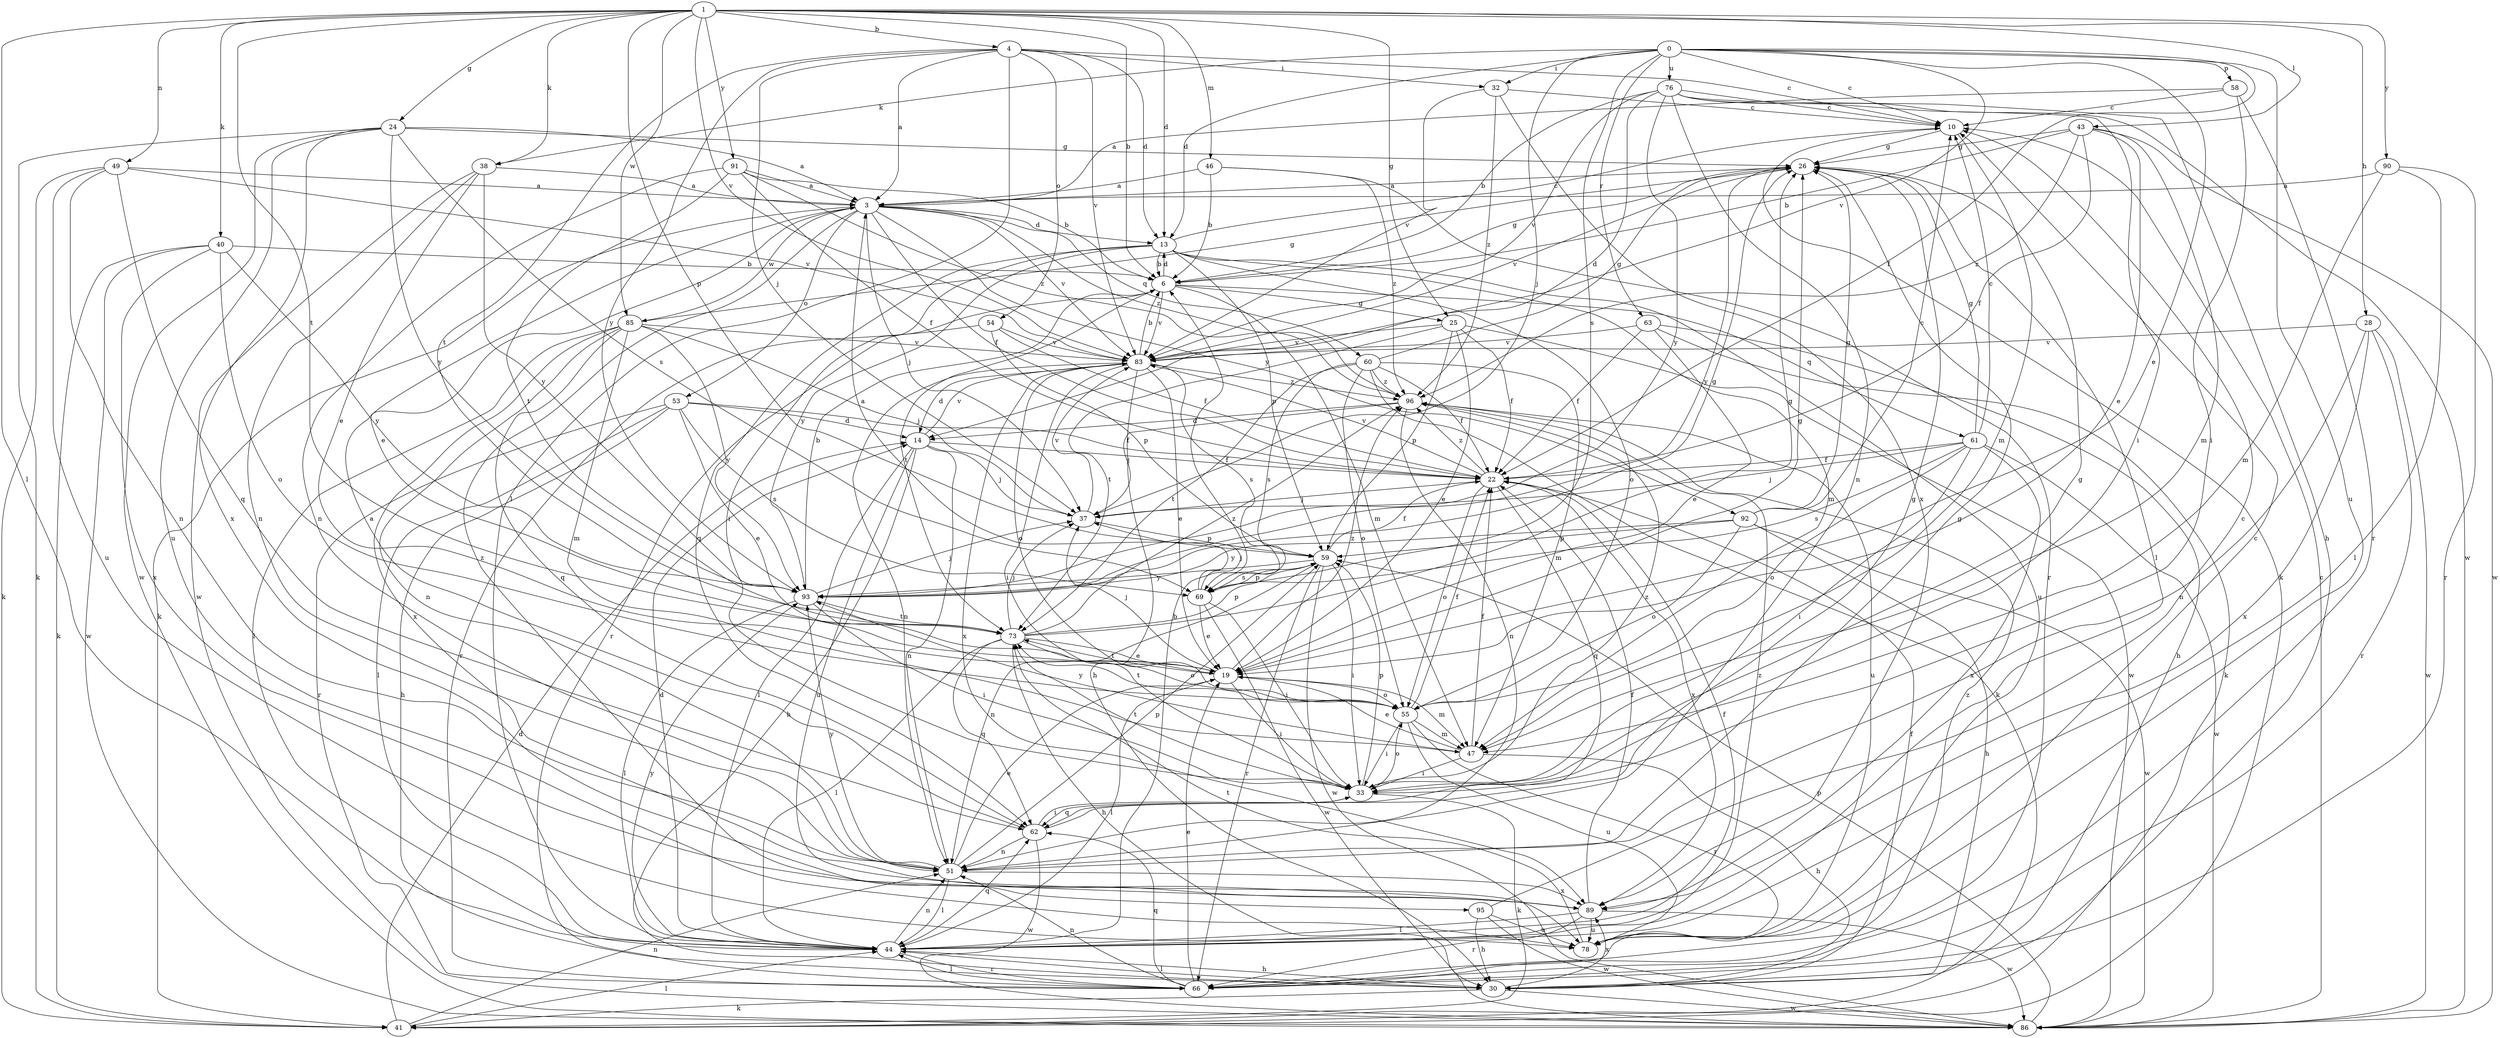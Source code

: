 strict digraph  {
0;
1;
3;
4;
6;
10;
13;
14;
19;
22;
24;
25;
26;
28;
30;
32;
33;
37;
38;
40;
41;
43;
44;
46;
47;
49;
51;
53;
54;
55;
58;
59;
60;
61;
62;
63;
66;
69;
73;
76;
78;
83;
85;
86;
89;
90;
91;
92;
93;
95;
96;
0 -> 10  [label=c];
0 -> 13  [label=d];
0 -> 19  [label=e];
0 -> 22  [label=f];
0 -> 32  [label=i];
0 -> 37  [label=j];
0 -> 38  [label=k];
0 -> 58  [label=p];
0 -> 63  [label=r];
0 -> 69  [label=s];
0 -> 76  [label=u];
0 -> 78  [label=u];
0 -> 83  [label=v];
1 -> 4  [label=b];
1 -> 6  [label=b];
1 -> 13  [label=d];
1 -> 24  [label=g];
1 -> 25  [label=g];
1 -> 28  [label=h];
1 -> 38  [label=k];
1 -> 40  [label=k];
1 -> 43  [label=l];
1 -> 44  [label=l];
1 -> 46  [label=m];
1 -> 49  [label=n];
1 -> 59  [label=p];
1 -> 73  [label=t];
1 -> 83  [label=v];
1 -> 85  [label=w];
1 -> 90  [label=y];
1 -> 91  [label=y];
3 -> 13  [label=d];
3 -> 19  [label=e];
3 -> 22  [label=f];
3 -> 37  [label=j];
3 -> 41  [label=k];
3 -> 53  [label=o];
3 -> 60  [label=q];
3 -> 83  [label=v];
3 -> 85  [label=w];
3 -> 92  [label=y];
3 -> 95  [label=z];
3 -> 96  [label=z];
4 -> 3  [label=a];
4 -> 10  [label=c];
4 -> 13  [label=d];
4 -> 32  [label=i];
4 -> 37  [label=j];
4 -> 44  [label=l];
4 -> 54  [label=o];
4 -> 73  [label=t];
4 -> 83  [label=v];
4 -> 93  [label=y];
6 -> 13  [label=d];
6 -> 25  [label=g];
6 -> 26  [label=g];
6 -> 47  [label=m];
6 -> 61  [label=q];
6 -> 66  [label=r];
6 -> 73  [label=t];
6 -> 83  [label=v];
10 -> 26  [label=g];
10 -> 41  [label=k];
10 -> 47  [label=m];
13 -> 6  [label=b];
13 -> 10  [label=c];
13 -> 33  [label=i];
13 -> 47  [label=m];
13 -> 55  [label=o];
13 -> 59  [label=p];
13 -> 62  [label=q];
13 -> 78  [label=u];
13 -> 93  [label=y];
14 -> 22  [label=f];
14 -> 30  [label=h];
14 -> 37  [label=j];
14 -> 44  [label=l];
14 -> 51  [label=n];
14 -> 78  [label=u];
14 -> 83  [label=v];
19 -> 26  [label=g];
19 -> 33  [label=i];
19 -> 37  [label=j];
19 -> 44  [label=l];
19 -> 47  [label=m];
19 -> 55  [label=o];
19 -> 73  [label=t];
19 -> 96  [label=z];
22 -> 37  [label=j];
22 -> 55  [label=o];
22 -> 62  [label=q];
22 -> 83  [label=v];
22 -> 89  [label=x];
22 -> 96  [label=z];
24 -> 3  [label=a];
24 -> 26  [label=g];
24 -> 41  [label=k];
24 -> 69  [label=s];
24 -> 78  [label=u];
24 -> 86  [label=w];
24 -> 89  [label=x];
24 -> 93  [label=y];
25 -> 19  [label=e];
25 -> 22  [label=f];
25 -> 59  [label=p];
25 -> 73  [label=t];
25 -> 83  [label=v];
25 -> 86  [label=w];
26 -> 3  [label=a];
26 -> 44  [label=l];
26 -> 83  [label=v];
26 -> 93  [label=y];
28 -> 51  [label=n];
28 -> 66  [label=r];
28 -> 83  [label=v];
28 -> 86  [label=w];
28 -> 89  [label=x];
30 -> 22  [label=f];
30 -> 41  [label=k];
30 -> 44  [label=l];
30 -> 86  [label=w];
30 -> 89  [label=x];
32 -> 10  [label=c];
32 -> 83  [label=v];
32 -> 89  [label=x];
32 -> 96  [label=z];
33 -> 26  [label=g];
33 -> 41  [label=k];
33 -> 55  [label=o];
33 -> 59  [label=p];
33 -> 62  [label=q];
33 -> 73  [label=t];
33 -> 96  [label=z];
37 -> 59  [label=p];
37 -> 83  [label=v];
38 -> 3  [label=a];
38 -> 19  [label=e];
38 -> 51  [label=n];
38 -> 86  [label=w];
38 -> 93  [label=y];
40 -> 6  [label=b];
40 -> 41  [label=k];
40 -> 55  [label=o];
40 -> 86  [label=w];
40 -> 89  [label=x];
40 -> 93  [label=y];
41 -> 14  [label=d];
41 -> 44  [label=l];
41 -> 51  [label=n];
43 -> 6  [label=b];
43 -> 19  [label=e];
43 -> 22  [label=f];
43 -> 26  [label=g];
43 -> 47  [label=m];
43 -> 86  [label=w];
43 -> 96  [label=z];
44 -> 6  [label=b];
44 -> 14  [label=d];
44 -> 22  [label=f];
44 -> 30  [label=h];
44 -> 51  [label=n];
44 -> 62  [label=q];
44 -> 66  [label=r];
44 -> 93  [label=y];
44 -> 96  [label=z];
46 -> 3  [label=a];
46 -> 6  [label=b];
46 -> 66  [label=r];
46 -> 96  [label=z];
47 -> 19  [label=e];
47 -> 22  [label=f];
47 -> 30  [label=h];
47 -> 33  [label=i];
47 -> 93  [label=y];
49 -> 3  [label=a];
49 -> 41  [label=k];
49 -> 51  [label=n];
49 -> 62  [label=q];
49 -> 78  [label=u];
49 -> 83  [label=v];
51 -> 19  [label=e];
51 -> 26  [label=g];
51 -> 44  [label=l];
51 -> 59  [label=p];
51 -> 89  [label=x];
51 -> 93  [label=y];
53 -> 14  [label=d];
53 -> 19  [label=e];
53 -> 22  [label=f];
53 -> 30  [label=h];
53 -> 44  [label=l];
53 -> 66  [label=r];
53 -> 69  [label=s];
54 -> 22  [label=f];
54 -> 59  [label=p];
54 -> 66  [label=r];
54 -> 83  [label=v];
55 -> 22  [label=f];
55 -> 33  [label=i];
55 -> 47  [label=m];
55 -> 66  [label=r];
55 -> 73  [label=t];
55 -> 78  [label=u];
58 -> 3  [label=a];
58 -> 10  [label=c];
58 -> 33  [label=i];
58 -> 66  [label=r];
59 -> 22  [label=f];
59 -> 33  [label=i];
59 -> 51  [label=n];
59 -> 66  [label=r];
59 -> 69  [label=s];
59 -> 86  [label=w];
59 -> 93  [label=y];
60 -> 22  [label=f];
60 -> 26  [label=g];
60 -> 41  [label=k];
60 -> 47  [label=m];
60 -> 55  [label=o];
60 -> 69  [label=s];
60 -> 73  [label=t];
60 -> 96  [label=z];
61 -> 10  [label=c];
61 -> 22  [label=f];
61 -> 26  [label=g];
61 -> 33  [label=i];
61 -> 37  [label=j];
61 -> 55  [label=o];
61 -> 69  [label=s];
61 -> 86  [label=w];
61 -> 89  [label=x];
62 -> 3  [label=a];
62 -> 26  [label=g];
62 -> 33  [label=i];
62 -> 51  [label=n];
62 -> 86  [label=w];
63 -> 19  [label=e];
63 -> 22  [label=f];
63 -> 30  [label=h];
63 -> 41  [label=k];
63 -> 83  [label=v];
66 -> 19  [label=e];
66 -> 44  [label=l];
66 -> 51  [label=n];
66 -> 62  [label=q];
66 -> 96  [label=z];
69 -> 3  [label=a];
69 -> 19  [label=e];
69 -> 33  [label=i];
69 -> 37  [label=j];
69 -> 59  [label=p];
69 -> 86  [label=w];
73 -> 19  [label=e];
73 -> 26  [label=g];
73 -> 30  [label=h];
73 -> 37  [label=j];
73 -> 44  [label=l];
73 -> 55  [label=o];
73 -> 59  [label=p];
73 -> 62  [label=q];
73 -> 96  [label=z];
76 -> 6  [label=b];
76 -> 10  [label=c];
76 -> 14  [label=d];
76 -> 30  [label=h];
76 -> 33  [label=i];
76 -> 51  [label=n];
76 -> 83  [label=v];
76 -> 86  [label=w];
76 -> 93  [label=y];
78 -> 10  [label=c];
78 -> 73  [label=t];
83 -> 6  [label=b];
83 -> 14  [label=d];
83 -> 19  [label=e];
83 -> 30  [label=h];
83 -> 33  [label=i];
83 -> 51  [label=n];
83 -> 55  [label=o];
83 -> 69  [label=s];
83 -> 89  [label=x];
83 -> 96  [label=z];
85 -> 26  [label=g];
85 -> 37  [label=j];
85 -> 44  [label=l];
85 -> 47  [label=m];
85 -> 51  [label=n];
85 -> 62  [label=q];
85 -> 83  [label=v];
85 -> 89  [label=x];
85 -> 93  [label=y];
86 -> 10  [label=c];
86 -> 59  [label=p];
89 -> 22  [label=f];
89 -> 44  [label=l];
89 -> 66  [label=r];
89 -> 78  [label=u];
89 -> 86  [label=w];
90 -> 3  [label=a];
90 -> 44  [label=l];
90 -> 47  [label=m];
90 -> 66  [label=r];
91 -> 3  [label=a];
91 -> 6  [label=b];
91 -> 22  [label=f];
91 -> 51  [label=n];
91 -> 73  [label=t];
91 -> 96  [label=z];
92 -> 10  [label=c];
92 -> 26  [label=g];
92 -> 30  [label=h];
92 -> 55  [label=o];
92 -> 59  [label=p];
92 -> 86  [label=w];
92 -> 93  [label=y];
93 -> 6  [label=b];
93 -> 26  [label=g];
93 -> 33  [label=i];
93 -> 37  [label=j];
93 -> 44  [label=l];
93 -> 73  [label=t];
95 -> 10  [label=c];
95 -> 30  [label=h];
95 -> 78  [label=u];
95 -> 86  [label=w];
96 -> 14  [label=d];
96 -> 37  [label=j];
96 -> 51  [label=n];
96 -> 78  [label=u];
}
